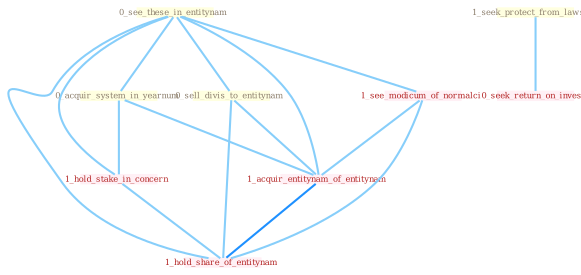 Graph G{ 
    node
    [shape=polygon,style=filled,width=.5,height=.06,color="#BDFCC9",fixedsize=true,fontsize=4,
    fontcolor="#2f4f4f"];
    {node
    [color="#ffffe0", fontcolor="#8b7d6b"] "0_see_these_in_entitynam " "1_seek_protect_from_lawsuit " "0_acquir_system_in_yearnum " "0_sell_divis_to_entitynam "}
{node [color="#fff0f5", fontcolor="#b22222"] "1_hold_stake_in_concern " "0_seek_return_on_invest " "1_see_modicum_of_normalci " "1_acquir_entitynam_of_entitynam " "1_hold_share_of_entitynam "}
edge [color="#B0E2FF"];

	"0_see_these_in_entitynam " -- "0_acquir_system_in_yearnum " [w="1", color="#87cefa" ];
	"0_see_these_in_entitynam " -- "0_sell_divis_to_entitynam " [w="1", color="#87cefa" ];
	"0_see_these_in_entitynam " -- "1_hold_stake_in_concern " [w="1", color="#87cefa" ];
	"0_see_these_in_entitynam " -- "1_see_modicum_of_normalci " [w="1", color="#87cefa" ];
	"0_see_these_in_entitynam " -- "1_acquir_entitynam_of_entitynam " [w="1", color="#87cefa" ];
	"0_see_these_in_entitynam " -- "1_hold_share_of_entitynam " [w="1", color="#87cefa" ];
	"1_seek_protect_from_lawsuit " -- "0_seek_return_on_invest " [w="1", color="#87cefa" ];
	"0_acquir_system_in_yearnum " -- "1_hold_stake_in_concern " [w="1", color="#87cefa" ];
	"0_acquir_system_in_yearnum " -- "1_acquir_entitynam_of_entitynam " [w="1", color="#87cefa" ];
	"0_sell_divis_to_entitynam " -- "1_acquir_entitynam_of_entitynam " [w="1", color="#87cefa" ];
	"0_sell_divis_to_entitynam " -- "1_hold_share_of_entitynam " [w="1", color="#87cefa" ];
	"1_hold_stake_in_concern " -- "1_hold_share_of_entitynam " [w="1", color="#87cefa" ];
	"1_see_modicum_of_normalci " -- "1_acquir_entitynam_of_entitynam " [w="1", color="#87cefa" ];
	"1_see_modicum_of_normalci " -- "1_hold_share_of_entitynam " [w="1", color="#87cefa" ];
	"1_acquir_entitynam_of_entitynam " -- "1_hold_share_of_entitynam " [w="2", color="#1e90ff" , len=0.8];
}